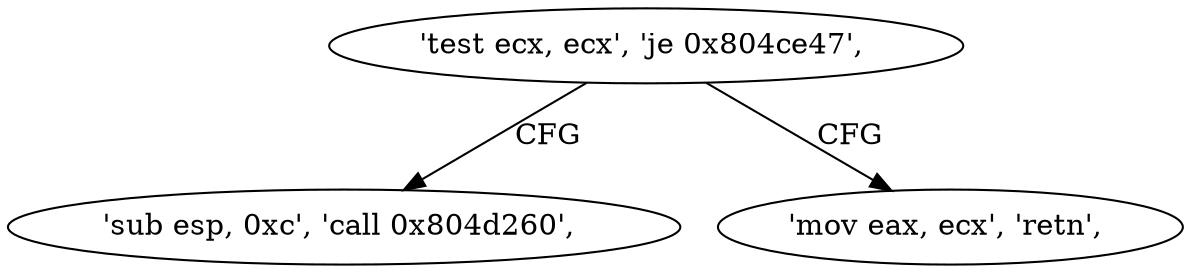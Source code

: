 digraph "func" {
"134532672" [label = "'test ecx, ecx', 'je 0x804ce47', " ]
"134532679" [label = "'sub esp, 0xc', 'call 0x804d260', " ]
"134532676" [label = "'mov eax, ecx', 'retn', " ]
"134532672" -> "134532679" [ label = "CFG" ]
"134532672" -> "134532676" [ label = "CFG" ]
}
